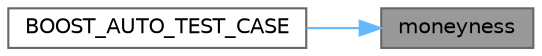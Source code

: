 digraph "moneyness"
{
 // INTERACTIVE_SVG=YES
 // LATEX_PDF_SIZE
  bgcolor="transparent";
  edge [fontname=Helvetica,fontsize=10,labelfontname=Helvetica,labelfontsize=10];
  node [fontname=Helvetica,fontsize=10,shape=box,height=0.2,width=0.4];
  rankdir="RL";
  Node1 [label="moneyness",height=0.2,width=0.4,color="gray40", fillcolor="grey60", style="filled", fontcolor="black",tooltip="Return the moneyness level."];
  Node1 -> Node2 [dir="back",color="steelblue1",style="solid"];
  Node2 [label="BOOST_AUTO_TEST_CASE",height=0.2,width=0.4,color="grey40", fillcolor="white", style="filled",URL="$test_2strike_8cpp.html#af416b9a8b7263b5df1e9a3f320134487",tooltip=" "];
}
